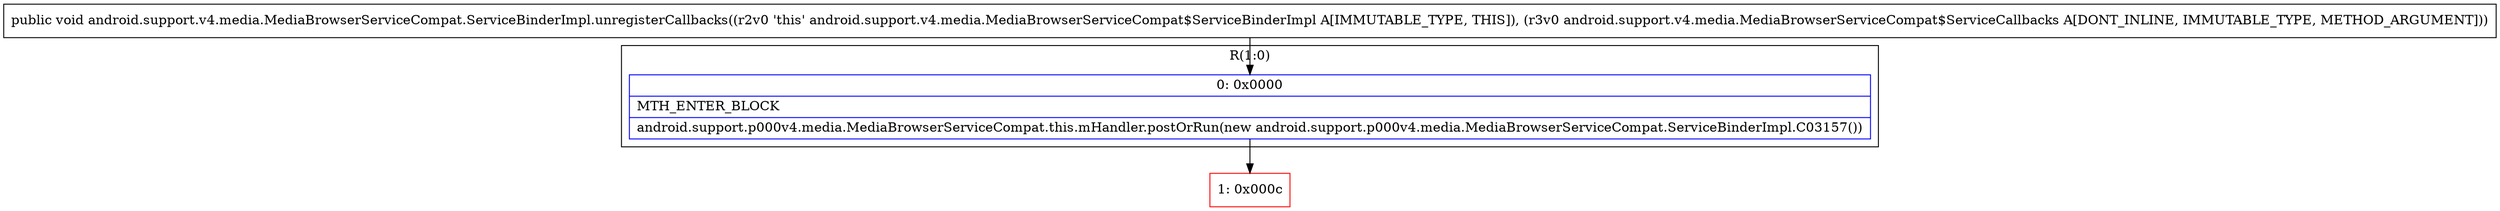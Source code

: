 digraph "CFG forandroid.support.v4.media.MediaBrowserServiceCompat.ServiceBinderImpl.unregisterCallbacks(Landroid\/support\/v4\/media\/MediaBrowserServiceCompat$ServiceCallbacks;)V" {
subgraph cluster_Region_16087874 {
label = "R(1:0)";
node [shape=record,color=blue];
Node_0 [shape=record,label="{0\:\ 0x0000|MTH_ENTER_BLOCK\l|android.support.p000v4.media.MediaBrowserServiceCompat.this.mHandler.postOrRun(new android.support.p000v4.media.MediaBrowserServiceCompat.ServiceBinderImpl.C03157())\l}"];
}
Node_1 [shape=record,color=red,label="{1\:\ 0x000c}"];
MethodNode[shape=record,label="{public void android.support.v4.media.MediaBrowserServiceCompat.ServiceBinderImpl.unregisterCallbacks((r2v0 'this' android.support.v4.media.MediaBrowserServiceCompat$ServiceBinderImpl A[IMMUTABLE_TYPE, THIS]), (r3v0 android.support.v4.media.MediaBrowserServiceCompat$ServiceCallbacks A[DONT_INLINE, IMMUTABLE_TYPE, METHOD_ARGUMENT])) }"];
MethodNode -> Node_0;
Node_0 -> Node_1;
}

